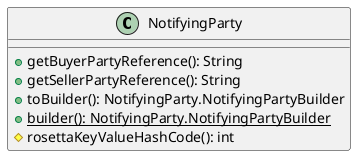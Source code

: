 @startuml

    class NotifyingParty [[NotifyingParty.html]] {
        +getBuyerPartyReference(): String
        +getSellerPartyReference(): String
        +toBuilder(): NotifyingParty.NotifyingPartyBuilder
        {static} +builder(): NotifyingParty.NotifyingPartyBuilder
        #rosettaKeyValueHashCode(): int
    }

@enduml
